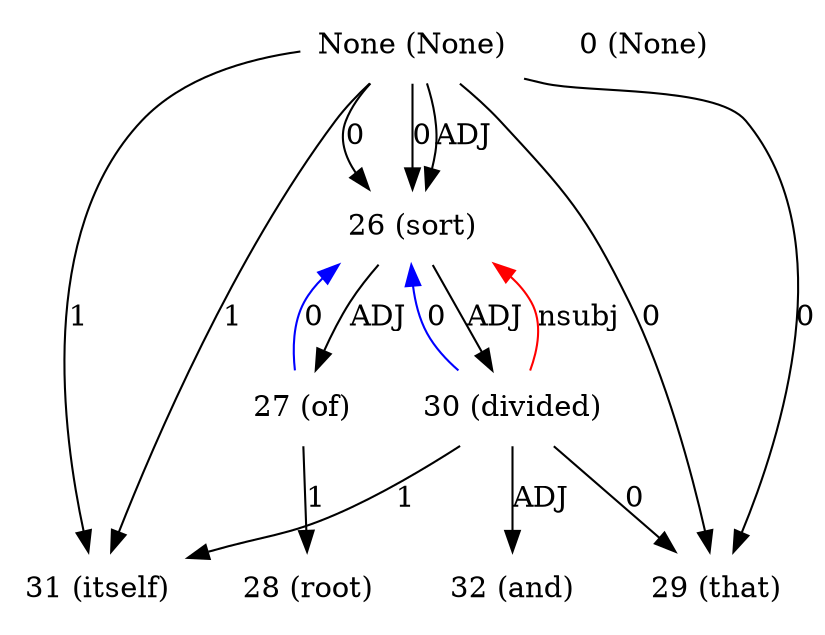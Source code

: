 digraph G{
edge [dir=forward]
node [shape=plaintext]

None [label="None (None)"]
None -> 31 [label="1"]
None -> 29 [label="0"]
None -> 26 [label="0"]
None [label="None (None)"]
None -> 31 [label="1"]
None -> 29 [label="0"]
None -> 26 [label="0"]
None [label="None (None)"]
None -> 26 [label="ADJ"]
0 [label="0 (None)"]
26 [label="26 (sort)"]
26 -> 27 [label="ADJ"]
26 -> 30 [label="ADJ"]
30 -> 26 [label="nsubj", color="red"]
27 [label="27 (of)"]
27 -> 28 [label="1"]
27 -> 26 [label="0", color="blue"]
28 [label="28 (root)"]
29 [label="29 (that)"]
30 [label="30 (divided)"]
30 -> 31 [label="1"]
30 -> 29 [label="0"]
30 -> 26 [label="0", color="blue"]
30 -> 32 [label="ADJ"]
31 [label="31 (itself)"]
32 [label="32 (and)"]
}
